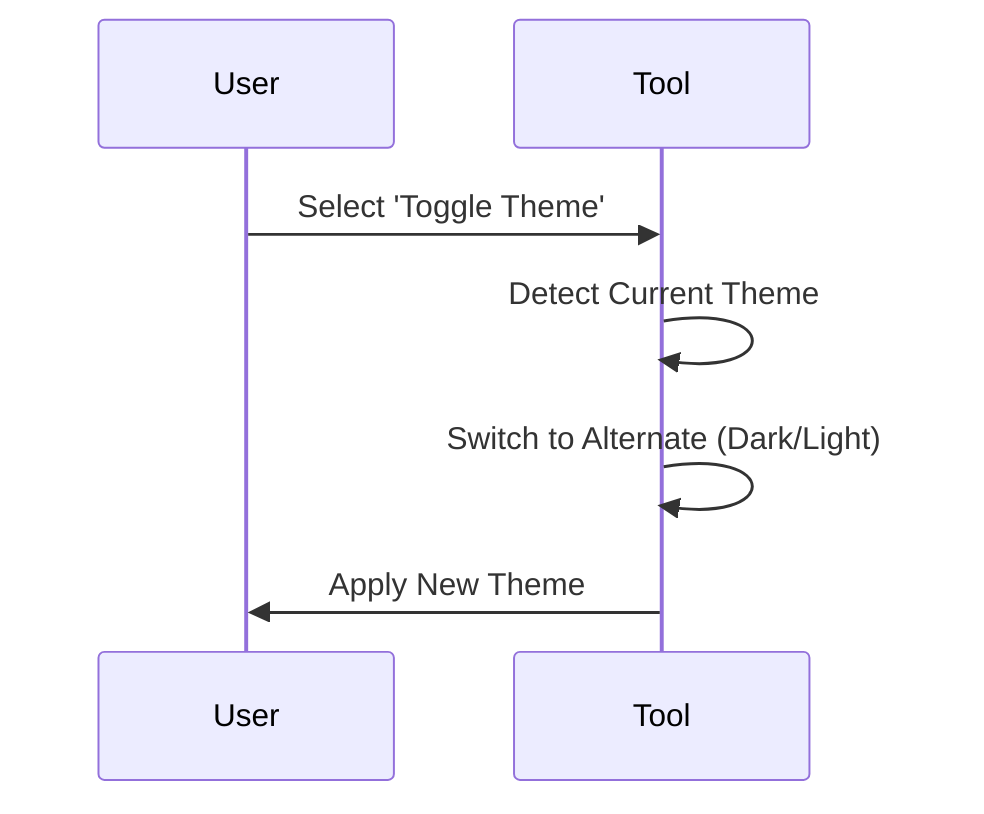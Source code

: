 sequenceDiagram
    participant User
    participant Tool
    User->>Tool: Select 'Toggle Theme'
    Tool->>Tool: Detect Current Theme
    Tool->>Tool: Switch to Alternate (Dark/Light)
    Tool->>User: Apply New Theme
